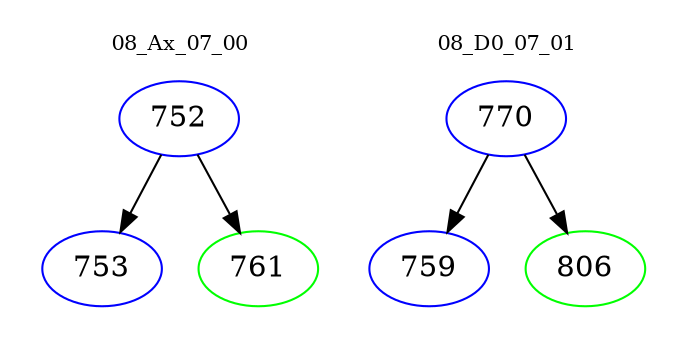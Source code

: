 digraph{
subgraph cluster_0 {
color = white
label = "08_Ax_07_00";
fontsize=10;
T0_752 [label="752", color="blue"]
T0_752 -> T0_753 [color="black"]
T0_753 [label="753", color="blue"]
T0_752 -> T0_761 [color="black"]
T0_761 [label="761", color="green"]
}
subgraph cluster_1 {
color = white
label = "08_D0_07_01";
fontsize=10;
T1_770 [label="770", color="blue"]
T1_770 -> T1_759 [color="black"]
T1_759 [label="759", color="blue"]
T1_770 -> T1_806 [color="black"]
T1_806 [label="806", color="green"]
}
}
